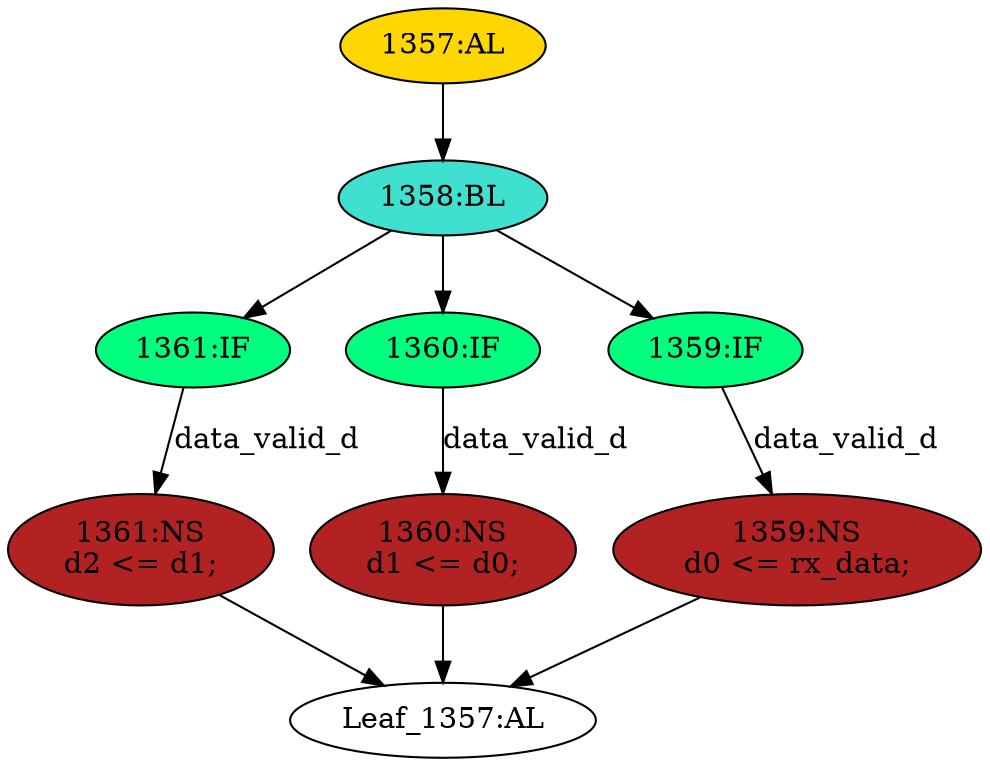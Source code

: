 strict digraph "" {
	node [label="\N"];
	"1361:IF"	 [ast="<pyverilog.vparser.ast.IfStatement object at 0x7f0647e57bd0>",
		fillcolor=springgreen,
		label="1361:IF",
		statements="[]",
		style=filled,
		typ=IfStatement];
	"1361:NS"	 [ast="<pyverilog.vparser.ast.NonblockingSubstitution object at 0x7f0647e57c90>",
		fillcolor=firebrick,
		label="1361:NS
d2 <= d1;",
		statements="[<pyverilog.vparser.ast.NonblockingSubstitution object at 0x7f0647e57c90>]",
		style=filled,
		typ=NonblockingSubstitution];
	"1361:IF" -> "1361:NS"	 [cond="['data_valid_d']",
		label=data_valid_d,
		lineno=1361];
	"Leaf_1357:AL"	 [def_var="['d2', 'd0', 'd1']",
		label="Leaf_1357:AL"];
	"1358:BL"	 [ast="<pyverilog.vparser.ast.Block object at 0x7f0647e57ed0>",
		fillcolor=turquoise,
		label="1358:BL",
		statements="[]",
		style=filled,
		typ=Block];
	"1358:BL" -> "1361:IF"	 [cond="[]",
		lineno=None];
	"1360:IF"	 [ast="<pyverilog.vparser.ast.IfStatement object at 0x7f0647ddc150>",
		fillcolor=springgreen,
		label="1360:IF",
		statements="[]",
		style=filled,
		typ=IfStatement];
	"1358:BL" -> "1360:IF"	 [cond="[]",
		lineno=None];
	"1359:IF"	 [ast="<pyverilog.vparser.ast.IfStatement object at 0x7f0647e57f10>",
		fillcolor=springgreen,
		label="1359:IF",
		statements="[]",
		style=filled,
		typ=IfStatement];
	"1358:BL" -> "1359:IF"	 [cond="[]",
		lineno=None];
	"1360:NS"	 [ast="<pyverilog.vparser.ast.NonblockingSubstitution object at 0x7f0647ddc190>",
		fillcolor=firebrick,
		label="1360:NS
d1 <= d0;",
		statements="[<pyverilog.vparser.ast.NonblockingSubstitution object at 0x7f0647ddc190>]",
		style=filled,
		typ=NonblockingSubstitution];
	"1360:IF" -> "1360:NS"	 [cond="['data_valid_d']",
		label=data_valid_d,
		lineno=1360];
	"1361:NS" -> "Leaf_1357:AL"	 [cond="[]",
		lineno=None];
	"1360:NS" -> "Leaf_1357:AL"	 [cond="[]",
		lineno=None];
	"1359:NS"	 [ast="<pyverilog.vparser.ast.NonblockingSubstitution object at 0x7f0647e57f50>",
		fillcolor=firebrick,
		label="1359:NS
d0 <= rx_data;",
		statements="[<pyverilog.vparser.ast.NonblockingSubstitution object at 0x7f0647e57f50>]",
		style=filled,
		typ=NonblockingSubstitution];
	"1359:IF" -> "1359:NS"	 [cond="['data_valid_d']",
		label=data_valid_d,
		lineno=1359];
	"1359:NS" -> "Leaf_1357:AL"	 [cond="[]",
		lineno=None];
	"1357:AL"	 [ast="<pyverilog.vparser.ast.Always object at 0x7f0647ddc390>",
		clk_sens=True,
		fillcolor=gold,
		label="1357:AL",
		sens="['clk']",
		statements="[]",
		style=filled,
		typ=Always,
		use_var="['data_valid_d', 'rx_data', 'd0', 'd1']"];
	"1357:AL" -> "1358:BL"	 [cond="[]",
		lineno=None];
}

